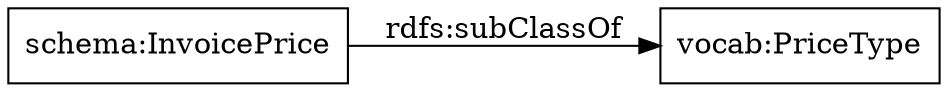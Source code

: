 digraph ar2dtool_diagram { 
rankdir=LR;
size="1000"
node [shape = rectangle, color="black"]; "vocab:PriceType" "schema:InvoicePrice" ; /*classes style*/
	"schema:InvoicePrice" -> "vocab:PriceType" [ label = "rdfs:subClassOf" ];

}
